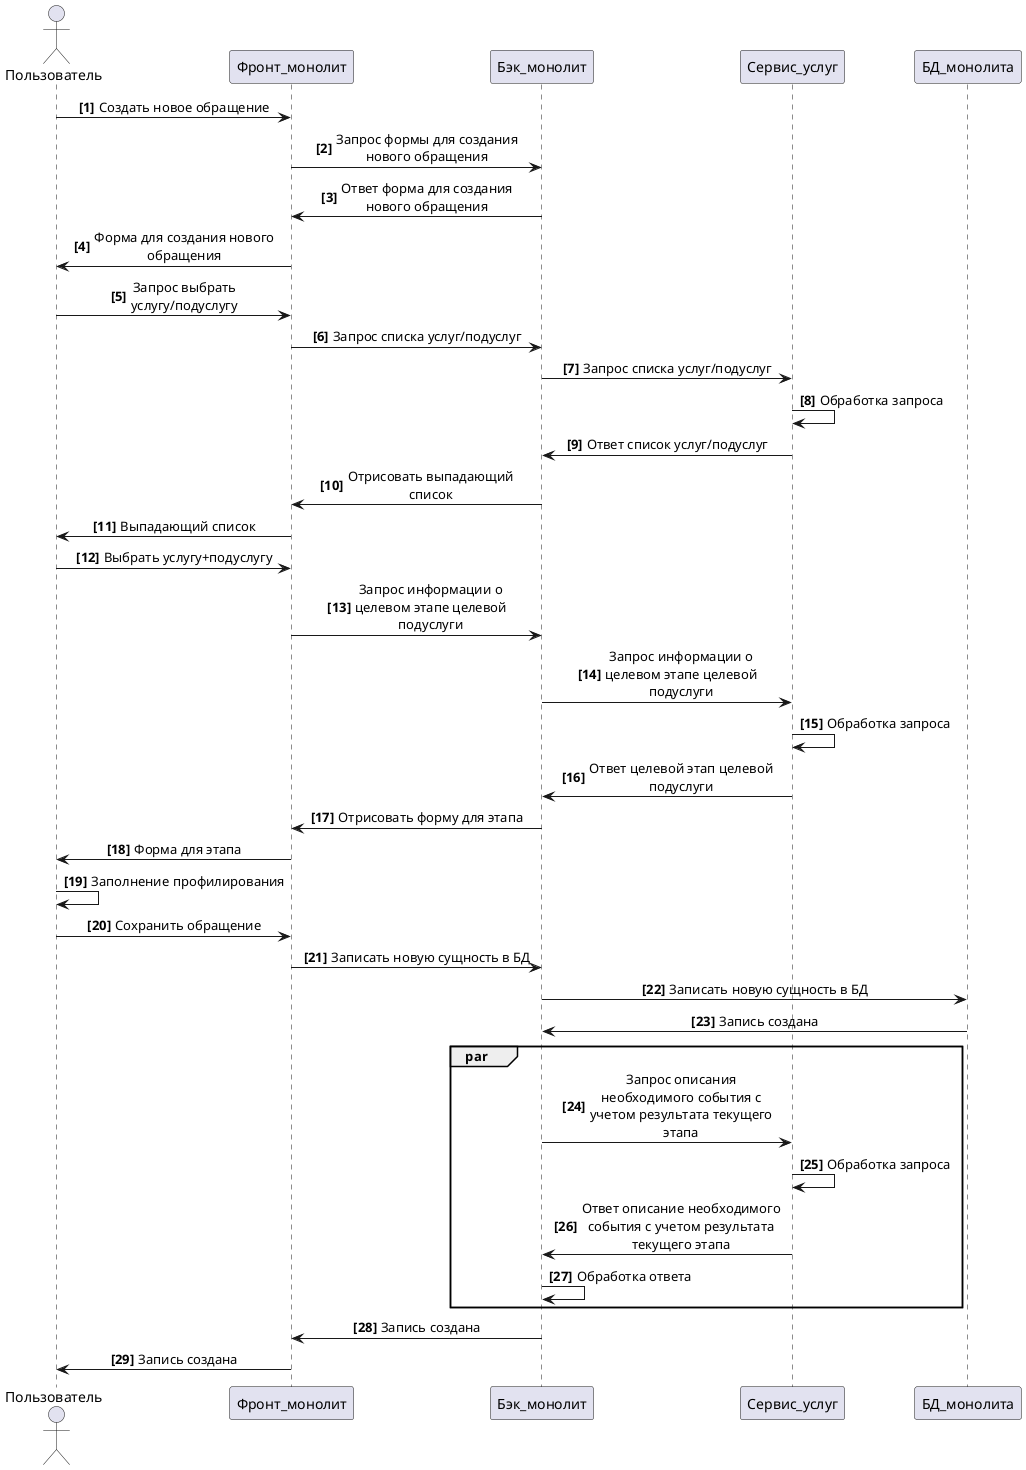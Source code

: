 @startuml

'hide footbox
skinparam {
    MaxMessageSize 200
}
skinparam sequence{
    ParticipantPadding 30
    MessageAlign center
}
autonumber "<b>[0]"

actor Пользователь
participant Фронт_монолит
participant Бэк_монолит
participant Сервис_услуг
participant БД_монолита

Пользователь -> Фронт_монолит: Создать новое обращение
Фронт_монолит -> Бэк_монолит: Запрос формы для создания нового обращения
Бэк_монолит -> Фронт_монолит: Ответ форма для создания нового обращения
Фронт_монолит -> Пользователь : Форма для создания нового обращения
Пользователь  -> Фронт_монолит: Запрос выбрать услугу/подуслугу
Фронт_монолит -> Бэк_монолит: Запрос списка услуг/подуслуг
Бэк_монолит -> Сервис_услуг: Запрос списка услуг/подуслуг
Сервис_услуг -> Сервис_услуг: Обработка запроса
Сервис_услуг -> Бэк_монолит: Ответ список услуг/подуслуг
Бэк_монолит -> Фронт_монолит: Отрисовать выпадающий список
Фронт_монолит -> Пользователь: Выпадающий список
Пользователь -> Фронт_монолит: Выбрать услугу+подуслугу
Фронт_монолит -> Бэк_монолит: Запрос информации о целевом этапе целевой подуслуги
Бэк_монолит -> Сервис_услуг: Запрос информации о целевом этапе целевой подуслуги
Сервис_услуг -> Сервис_услуг: Обработка запроса
Сервис_услуг -> Бэк_монолит: Ответ целевой этап целевой подуслуги
Бэк_монолит -> Фронт_монолит: Отрисовать форму для этапа
Фронт_монолит -> Пользователь: Форма для этапа
Пользователь -> Пользователь: Заполнение профилирования

Пользователь -> Фронт_монолит: Сохранить обращение
Фронт_монолит -> Бэк_монолит: Записать новую сущность в БД
Бэк_монолит -> БД_монолита: Записать новую сущность в БД
БД_монолита -> Бэк_монолит: Запись создана

par 
Бэк_монолит -> Сервис_услуг: Запрос описания необходимого события с учетом результата текущего этапа
Сервис_услуг -> Сервис_услуг: Обработка запроса
Сервис_услуг -> Бэк_монолит: Ответ описание необходимого события с учетом результата текущего этапа
Бэк_монолит -> Бэк_монолит: Обработка ответа
end par

Бэк_монолит -> Фронт_монолит: Запись создана
Фронт_монолит -> Пользователь: Запись создана

@enduml